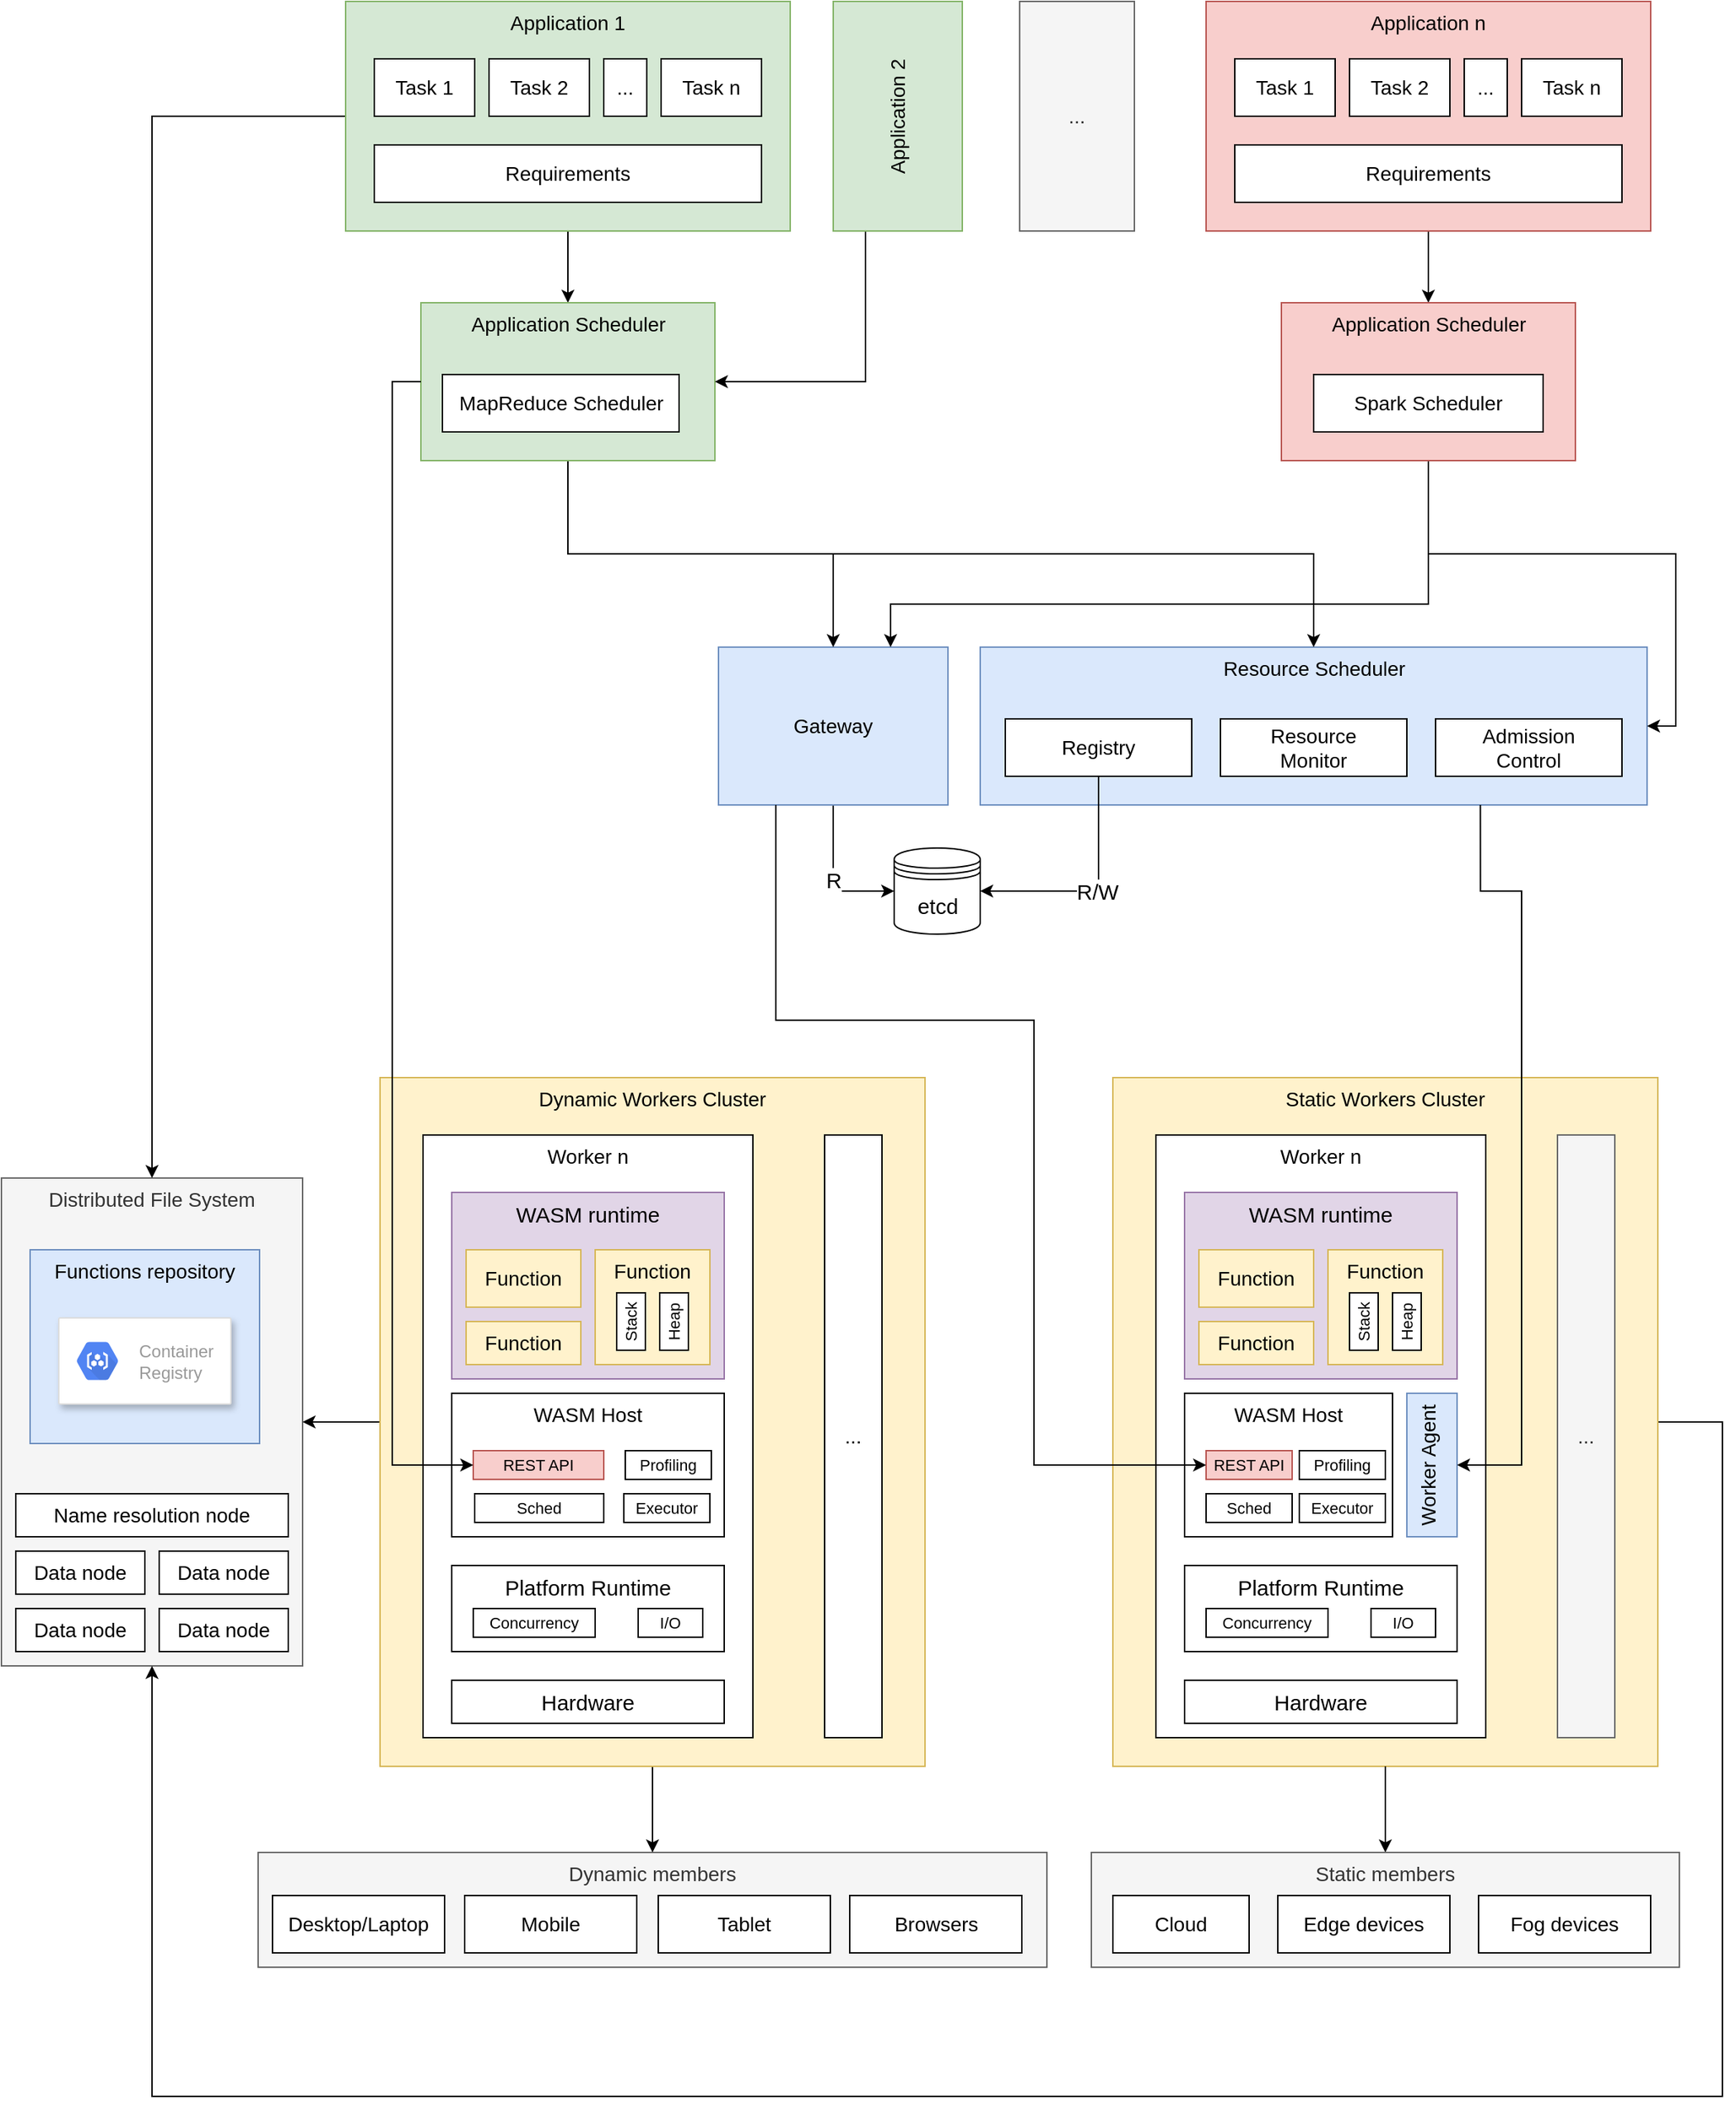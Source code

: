 <mxfile version="13.7.7" type="device" pages="2"><diagram id="8towSq2LqtXwyE7touni" name="architecture"><mxGraphModel dx="2129" dy="1972" grid="1" gridSize="10" guides="1" tooltips="1" connect="1" arrows="1" fold="1" page="1" pageScale="1" pageWidth="827" pageHeight="1169" math="0" shadow="0"><root><mxCell id="0"/><mxCell id="1" parent="0"/><mxCell id="ZG6kzovi-Dj769LMmhaa-55" value="Distributed File System" style="whiteSpace=wrap;html=1;fontSize=14;fillColor=#f5f5f5;strokeColor=#666666;fontColor=#333333;verticalAlign=top;" vertex="1" parent="1"><mxGeometry x="-590" y="720" width="210" height="340" as="geometry"/></mxCell><mxCell id="ZG6kzovi-Dj769LMmhaa-22" value="Dynamic members" style="rounded=0;whiteSpace=wrap;html=1;fontSize=14;fillColor=#f5f5f5;strokeColor=#666666;verticalAlign=top;fontColor=#333333;" vertex="1" parent="1"><mxGeometry x="-411" y="1190" width="550" height="80" as="geometry"/></mxCell><mxCell id="ZG6kzovi-Dj769LMmhaa-62" style="edgeStyle=orthogonalEdgeStyle;rounded=0;orthogonalLoop=1;jettySize=auto;html=1;exitX=1;exitY=0.5;exitDx=0;exitDy=0;entryX=0.5;entryY=1;entryDx=0;entryDy=0;startArrow=none;startFill=0;endArrow=classic;endFill=1;fontSize=14;" edge="1" parent="1" source="jBIaHN4taIn95anJ6NxQ-2" target="ZG6kzovi-Dj769LMmhaa-55"><mxGeometry relative="1" as="geometry"><Array as="points"><mxPoint x="610" y="890"/><mxPoint x="610" y="1360"/><mxPoint x="-485" y="1360"/></Array></mxGeometry></mxCell><mxCell id="jBIaHN4taIn95anJ6NxQ-2" value="Static Workers Cluster" style="rounded=0;whiteSpace=wrap;html=1;fillColor=#fff2cc;strokeColor=#d6b656;fontSize=14;verticalAlign=top;" parent="1" vertex="1"><mxGeometry x="185" y="650" width="380" height="480" as="geometry"/></mxCell><mxCell id="jBIaHN4taIn95anJ6NxQ-30" value="Worker n" style="rounded=0;whiteSpace=wrap;html=1;fontSize=14;horizontal=1;verticalAlign=top;" parent="1" vertex="1"><mxGeometry x="215" y="690" width="230" height="420" as="geometry"/></mxCell><mxCell id="jBIaHN4taIn95anJ6NxQ-52" style="edgeStyle=orthogonalEdgeStyle;rounded=0;orthogonalLoop=1;jettySize=auto;html=1;exitX=0.5;exitY=1;exitDx=0;exitDy=0;entryX=0.5;entryY=0;entryDx=0;entryDy=0;fontSize=14;" parent="1" source="jBIaHN4taIn95anJ6NxQ-2" target="jBIaHN4taIn95anJ6NxQ-45" edge="1"><mxGeometry relative="1" as="geometry"><Array as="points"><mxPoint x="375" y="1160"/><mxPoint x="375" y="1160"/></Array></mxGeometry></mxCell><mxCell id="jBIaHN4taIn95anJ6NxQ-86" style="edgeStyle=orthogonalEdgeStyle;rounded=0;orthogonalLoop=1;jettySize=auto;html=1;exitX=0.5;exitY=1;exitDx=0;exitDy=0;entryX=0.5;entryY=0;entryDx=0;entryDy=0;startArrow=none;startFill=0;fontSize=15;" parent="1" source="jBIaHN4taIn95anJ6NxQ-3" target="jBIaHN4taIn95anJ6NxQ-83" edge="1"><mxGeometry relative="1" as="geometry"/></mxCell><mxCell id="jBIaHN4taIn95anJ6NxQ-103" value="" style="edgeStyle=orthogonalEdgeStyle;rounded=0;orthogonalLoop=1;jettySize=auto;html=1;exitX=0;exitY=0.5;exitDx=0;exitDy=0;entryX=0.5;entryY=0;entryDx=0;entryDy=0;startArrow=none;startFill=0;endArrow=classic;endFill=1;fontSize=15;" parent="1" source="jBIaHN4taIn95anJ6NxQ-3" target="ZG6kzovi-Dj769LMmhaa-55" edge="1"><mxGeometry relative="1" as="geometry"/></mxCell><mxCell id="jBIaHN4taIn95anJ6NxQ-3" value="Application 1" style="rounded=0;whiteSpace=wrap;html=1;fillColor=#d5e8d4;strokeColor=#82b366;fontSize=14;verticalAlign=top;" parent="1" vertex="1"><mxGeometry x="-350" y="-100" width="310" height="160" as="geometry"/></mxCell><mxCell id="jBIaHN4taIn95anJ6NxQ-5" value="Resource Scheduler" style="rounded=0;whiteSpace=wrap;html=1;fillColor=#dae8fc;strokeColor=#6c8ebf;fontSize=14;verticalAlign=top;" parent="1" vertex="1"><mxGeometry x="92.5" y="350" width="465" height="110" as="geometry"/></mxCell><mxCell id="jBIaHN4taIn95anJ6NxQ-12" value="Task 1" style="rounded=0;whiteSpace=wrap;html=1;fontSize=14;" parent="1" vertex="1"><mxGeometry x="-330" y="-60" width="70" height="40" as="geometry"/></mxCell><mxCell id="jBIaHN4taIn95anJ6NxQ-1" value="Requirements" style="rounded=0;whiteSpace=wrap;html=1;fontSize=14;" parent="1" vertex="1"><mxGeometry x="-330" width="270" height="40" as="geometry"/></mxCell><mxCell id="jBIaHN4taIn95anJ6NxQ-13" value="Task 2" style="rounded=0;whiteSpace=wrap;html=1;fontSize=14;" parent="1" vertex="1"><mxGeometry x="-250" y="-60" width="70" height="40" as="geometry"/></mxCell><mxCell id="jBIaHN4taIn95anJ6NxQ-14" value="Task n" style="rounded=0;whiteSpace=wrap;html=1;fontSize=14;" parent="1" vertex="1"><mxGeometry x="-130" y="-60" width="70" height="40" as="geometry"/></mxCell><mxCell id="jBIaHN4taIn95anJ6NxQ-16" value="..." style="rounded=0;whiteSpace=wrap;html=1;fontSize=14;" parent="1" vertex="1"><mxGeometry x="-170" y="-60" width="30" height="40" as="geometry"/></mxCell><mxCell id="jBIaHN4taIn95anJ6NxQ-91" style="edgeStyle=orthogonalEdgeStyle;rounded=0;orthogonalLoop=1;jettySize=auto;html=1;exitX=0.5;exitY=1;exitDx=0;exitDy=0;entryX=0.5;entryY=0;entryDx=0;entryDy=0;startArrow=none;startFill=0;endArrow=classic;endFill=1;fontSize=15;" parent="1" source="jBIaHN4taIn95anJ6NxQ-19" target="jBIaHN4taIn95anJ6NxQ-90" edge="1"><mxGeometry relative="1" as="geometry"/></mxCell><mxCell id="jBIaHN4taIn95anJ6NxQ-19" value="Application n" style="rounded=0;whiteSpace=wrap;html=1;fillColor=#f8cecc;strokeColor=#b85450;fontSize=14;verticalAlign=top;" parent="1" vertex="1"><mxGeometry x="250" y="-100" width="310" height="160" as="geometry"/></mxCell><mxCell id="jBIaHN4taIn95anJ6NxQ-20" value="Task 1" style="rounded=0;whiteSpace=wrap;html=1;fontSize=14;" parent="1" vertex="1"><mxGeometry x="270" y="-60" width="70" height="40" as="geometry"/></mxCell><mxCell id="jBIaHN4taIn95anJ6NxQ-21" value="Requirements" style="rounded=0;whiteSpace=wrap;html=1;fontSize=14;" parent="1" vertex="1"><mxGeometry x="270" width="270" height="40" as="geometry"/></mxCell><mxCell id="jBIaHN4taIn95anJ6NxQ-22" value="Task 2" style="rounded=0;whiteSpace=wrap;html=1;fontSize=14;" parent="1" vertex="1"><mxGeometry x="350" y="-60" width="70" height="40" as="geometry"/></mxCell><mxCell id="jBIaHN4taIn95anJ6NxQ-23" value="Task n" style="rounded=0;whiteSpace=wrap;html=1;fontSize=14;" parent="1" vertex="1"><mxGeometry x="470" y="-60" width="70" height="40" as="geometry"/></mxCell><mxCell id="jBIaHN4taIn95anJ6NxQ-24" value="..." style="rounded=0;whiteSpace=wrap;html=1;fontSize=14;" parent="1" vertex="1"><mxGeometry x="430" y="-60" width="30" height="40" as="geometry"/></mxCell><mxCell id="jBIaHN4taIn95anJ6NxQ-27" value="..." style="rounded=0;whiteSpace=wrap;html=1;fillColor=#f5f5f5;strokeColor=#666666;fontSize=14;verticalAlign=middle;fontColor=#333333;" parent="1" vertex="1"><mxGeometry x="120" y="-100" width="80" height="160" as="geometry"/></mxCell><mxCell id="jBIaHN4taIn95anJ6NxQ-97" value="R/W" style="edgeStyle=orthogonalEdgeStyle;rounded=0;orthogonalLoop=1;jettySize=auto;html=1;exitX=0.5;exitY=1;exitDx=0;exitDy=0;entryX=1;entryY=0.5;entryDx=0;entryDy=0;startArrow=none;startFill=0;endArrow=classic;endFill=1;fontSize=15;" parent="1" source="jBIaHN4taIn95anJ6NxQ-4" target="jBIaHN4taIn95anJ6NxQ-95" edge="1"><mxGeometry relative="1" as="geometry"/></mxCell><mxCell id="jBIaHN4taIn95anJ6NxQ-4" value="Registry" style="rounded=0;whiteSpace=wrap;html=1;fontSize=14;" parent="1" vertex="1"><mxGeometry x="110" y="400" width="130" height="40" as="geometry"/></mxCell><mxCell id="jBIaHN4taIn95anJ6NxQ-28" value="Admission&lt;br&gt;Control" style="rounded=0;whiteSpace=wrap;html=1;fontSize=14;" parent="1" vertex="1"><mxGeometry x="410" y="400" width="130" height="40" as="geometry"/></mxCell><mxCell id="jBIaHN4taIn95anJ6NxQ-34" value="Worker Agent" style="rounded=0;whiteSpace=wrap;html=1;fontSize=14;verticalAlign=top;horizontal=0;fillColor=#dae8fc;strokeColor=#6c8ebf;" parent="1" vertex="1"><mxGeometry x="390" y="870" width="35" height="100" as="geometry"/></mxCell><mxCell id="jBIaHN4taIn95anJ6NxQ-45" value="Static members" style="rounded=0;whiteSpace=wrap;html=1;fontSize=14;fillColor=#f5f5f5;strokeColor=#666666;verticalAlign=top;fontColor=#333333;" parent="1" vertex="1"><mxGeometry x="170" y="1190" width="410" height="80" as="geometry"/></mxCell><mxCell id="jBIaHN4taIn95anJ6NxQ-46" value="Cloud" style="rounded=0;whiteSpace=wrap;html=1;fontSize=14;" parent="1" vertex="1"><mxGeometry x="185" y="1220" width="95" height="40" as="geometry"/></mxCell><mxCell id="jBIaHN4taIn95anJ6NxQ-47" value="Edge devices" style="rounded=0;whiteSpace=wrap;html=1;fontSize=14;" parent="1" vertex="1"><mxGeometry x="300" y="1220" width="120" height="40" as="geometry"/></mxCell><mxCell id="jBIaHN4taIn95anJ6NxQ-48" value="Browsers" style="rounded=0;whiteSpace=wrap;html=1;fontSize=14;" parent="1" vertex="1"><mxGeometry x="1.5" y="1220" width="120" height="40" as="geometry"/></mxCell><mxCell id="jBIaHN4taIn95anJ6NxQ-49" value="Fog devices" style="rounded=0;whiteSpace=wrap;html=1;fontSize=14;" parent="1" vertex="1"><mxGeometry x="440" y="1220" width="120" height="40" as="geometry"/></mxCell><mxCell id="jBIaHN4taIn95anJ6NxQ-54" value="Functions repository" style="rounded=0;whiteSpace=wrap;html=1;fillColor=#dae8fc;strokeColor=#6c8ebf;fontSize=14;verticalAlign=top;" parent="1" vertex="1"><mxGeometry x="-570" y="770" width="160" height="135" as="geometry"/></mxCell><mxCell id="jBIaHN4taIn95anJ6NxQ-55" value="Resource&lt;br&gt;Monitor" style="rounded=0;whiteSpace=wrap;html=1;fontSize=14;" parent="1" vertex="1"><mxGeometry x="260" y="400" width="130" height="40" as="geometry"/></mxCell><mxCell id="jBIaHN4taIn95anJ6NxQ-96" value="R" style="edgeStyle=orthogonalEdgeStyle;rounded=0;orthogonalLoop=1;jettySize=auto;html=1;exitX=0.5;exitY=1;exitDx=0;exitDy=0;entryX=0;entryY=0.5;entryDx=0;entryDy=0;startArrow=none;startFill=0;endArrow=classic;endFill=1;fontSize=15;" parent="1" source="jBIaHN4taIn95anJ6NxQ-63" target="jBIaHN4taIn95anJ6NxQ-95" edge="1"><mxGeometry relative="1" as="geometry"/></mxCell><mxCell id="jBIaHN4taIn95anJ6NxQ-63" value="Gateway" style="rounded=0;whiteSpace=wrap;html=1;fontSize=14;verticalAlign=middle;fillColor=#dae8fc;strokeColor=#6c8ebf;" parent="1" vertex="1"><mxGeometry x="-90" y="350" width="160" height="110" as="geometry"/></mxCell><mxCell id="jBIaHN4taIn95anJ6NxQ-72" value="Hardware" style="rounded=0;whiteSpace=wrap;html=1;fontSize=15;" parent="1" vertex="1"><mxGeometry x="235" y="1070" width="190" height="30" as="geometry"/></mxCell><mxCell id="jBIaHN4taIn95anJ6NxQ-73" value="Platform Runtime" style="rounded=0;whiteSpace=wrap;html=1;fontSize=15;verticalAlign=top;" parent="1" vertex="1"><mxGeometry x="235" y="990" width="190" height="60" as="geometry"/></mxCell><mxCell id="jBIaHN4taIn95anJ6NxQ-74" value="Concurrency" style="rounded=0;whiteSpace=wrap;html=1;fontSize=11;" parent="1" vertex="1"><mxGeometry x="250" y="1020" width="85" height="20" as="geometry"/></mxCell><mxCell id="jBIaHN4taIn95anJ6NxQ-71" value="I/O" style="rounded=0;whiteSpace=wrap;html=1;fontSize=11;" parent="1" vertex="1"><mxGeometry x="365" y="1020" width="45" height="20" as="geometry"/></mxCell><mxCell id="jBIaHN4taIn95anJ6NxQ-77" value="WASM runtime" style="rounded=0;whiteSpace=wrap;html=1;fontSize=15;fillColor=#e1d5e7;strokeColor=#9673a6;verticalAlign=top;" parent="1" vertex="1"><mxGeometry x="235" y="730" width="190" height="130" as="geometry"/></mxCell><mxCell id="jBIaHN4taIn95anJ6NxQ-31" value="Function" style="rounded=0;whiteSpace=wrap;html=1;fontSize=14;fillColor=#fff2cc;strokeColor=#d6b656;" parent="1" vertex="1"><mxGeometry x="245" y="770" width="80" height="40" as="geometry"/></mxCell><mxCell id="jBIaHN4taIn95anJ6NxQ-32" value="Function" style="rounded=0;whiteSpace=wrap;html=1;fontSize=14;fillColor=#fff2cc;strokeColor=#d6b656;verticalAlign=top;" parent="1" vertex="1"><mxGeometry x="335" y="770" width="80" height="80" as="geometry"/></mxCell><mxCell id="jBIaHN4taIn95anJ6NxQ-33" value="Function" style="rounded=0;whiteSpace=wrap;html=1;fontSize=14;fillColor=#fff2cc;strokeColor=#d6b656;" parent="1" vertex="1"><mxGeometry x="245" y="820" width="80" height="30" as="geometry"/></mxCell><mxCell id="jBIaHN4taIn95anJ6NxQ-66" value="Stack" style="rounded=0;whiteSpace=wrap;html=1;fontSize=11;horizontal=0;" parent="1" vertex="1"><mxGeometry x="350" y="800" width="20" height="40" as="geometry"/></mxCell><mxCell id="jBIaHN4taIn95anJ6NxQ-68" value="Heap" style="rounded=0;whiteSpace=wrap;html=1;fontSize=11;horizontal=0;" parent="1" vertex="1"><mxGeometry x="380" y="800" width="20" height="40" as="geometry"/></mxCell><mxCell id="jBIaHN4taIn95anJ6NxQ-78" value="WASM Host" style="rounded=0;whiteSpace=wrap;html=1;fontSize=14;verticalAlign=top;" parent="1" vertex="1"><mxGeometry x="235" y="870" width="145" height="100" as="geometry"/></mxCell><mxCell id="jBIaHN4taIn95anJ6NxQ-79" value="REST API" style="rounded=0;whiteSpace=wrap;html=1;fontSize=11;fillColor=#f8cecc;strokeColor=#b85450;" parent="1" vertex="1"><mxGeometry x="250" y="910" width="60" height="20" as="geometry"/></mxCell><mxCell id="jBIaHN4taIn95anJ6NxQ-80" value="Sched" style="rounded=0;whiteSpace=wrap;html=1;fontSize=11;" parent="1" vertex="1"><mxGeometry x="250" y="940" width="60" height="20" as="geometry"/></mxCell><mxCell id="jBIaHN4taIn95anJ6NxQ-81" value="Profiling" style="rounded=0;whiteSpace=wrap;html=1;fontSize=11;" parent="1" vertex="1"><mxGeometry x="315" y="910" width="60" height="20" as="geometry"/></mxCell><mxCell id="ZG6kzovi-Dj769LMmhaa-6" style="edgeStyle=orthogonalEdgeStyle;rounded=0;orthogonalLoop=1;jettySize=auto;html=1;exitX=0.5;exitY=1;exitDx=0;exitDy=0;entryX=0.5;entryY=0;entryDx=0;entryDy=0;startArrow=none;startFill=0;endArrow=classic;endFill=1;" edge="1" parent="1" source="jBIaHN4taIn95anJ6NxQ-83" target="jBIaHN4taIn95anJ6NxQ-5"><mxGeometry relative="1" as="geometry"/></mxCell><mxCell id="ZG6kzovi-Dj769LMmhaa-18" style="edgeStyle=orthogonalEdgeStyle;rounded=0;orthogonalLoop=1;jettySize=auto;html=1;exitX=0.5;exitY=1;exitDx=0;exitDy=0;entryX=0.5;entryY=0;entryDx=0;entryDy=0;startArrow=none;startFill=0;endArrow=classic;endFill=1;fontSize=14;" edge="1" parent="1" source="jBIaHN4taIn95anJ6NxQ-83" target="jBIaHN4taIn95anJ6NxQ-63"><mxGeometry relative="1" as="geometry"/></mxCell><mxCell id="jBIaHN4taIn95anJ6NxQ-83" value="Application Scheduler" style="rounded=0;whiteSpace=wrap;html=1;fillColor=#d5e8d4;strokeColor=#82b366;fontSize=14;verticalAlign=top;" parent="1" vertex="1"><mxGeometry x="-297.5" y="110" width="205" height="110" as="geometry"/></mxCell><mxCell id="jBIaHN4taIn95anJ6NxQ-84" value="MapReduce Scheduler" style="rounded=0;whiteSpace=wrap;html=1;fontSize=14;verticalAlign=middle;" parent="1" vertex="1"><mxGeometry x="-282.5" y="160" width="165" height="40" as="geometry"/></mxCell><mxCell id="ZG6kzovi-Dj769LMmhaa-12" style="edgeStyle=orthogonalEdgeStyle;rounded=0;orthogonalLoop=1;jettySize=auto;html=1;exitX=0.5;exitY=1;exitDx=0;exitDy=0;entryX=1;entryY=0.5;entryDx=0;entryDy=0;startArrow=none;startFill=0;endArrow=classic;endFill=1;" edge="1" parent="1" source="jBIaHN4taIn95anJ6NxQ-90" target="jBIaHN4taIn95anJ6NxQ-5"><mxGeometry relative="1" as="geometry"/></mxCell><mxCell id="ZG6kzovi-Dj769LMmhaa-19" style="edgeStyle=orthogonalEdgeStyle;rounded=0;orthogonalLoop=1;jettySize=auto;html=1;exitX=0.5;exitY=1;exitDx=0;exitDy=0;entryX=0.75;entryY=0;entryDx=0;entryDy=0;startArrow=none;startFill=0;endArrow=classic;endFill=1;fontSize=14;" edge="1" parent="1" source="jBIaHN4taIn95anJ6NxQ-90" target="jBIaHN4taIn95anJ6NxQ-63"><mxGeometry relative="1" as="geometry"><Array as="points"><mxPoint x="405" y="320"/><mxPoint x="30" y="320"/></Array></mxGeometry></mxCell><mxCell id="jBIaHN4taIn95anJ6NxQ-90" value="Application Scheduler" style="rounded=0;whiteSpace=wrap;html=1;fillColor=#f8cecc;strokeColor=#b85450;fontSize=14;verticalAlign=top;" parent="1" vertex="1"><mxGeometry x="302.5" y="110" width="205" height="110" as="geometry"/></mxCell><mxCell id="jBIaHN4taIn95anJ6NxQ-89" value="Spark Scheduler" style="rounded=0;whiteSpace=wrap;html=1;fontSize=14;verticalAlign=middle;" parent="1" vertex="1"><mxGeometry x="325" y="160" width="160" height="40" as="geometry"/></mxCell><mxCell id="jBIaHN4taIn95anJ6NxQ-95" value="etcd" style="shape=datastore;whiteSpace=wrap;html=1;fontSize=15;" parent="1" vertex="1"><mxGeometry x="32.5" y="490" width="60" height="60" as="geometry"/></mxCell><mxCell id="ZG6kzovi-Dj769LMmhaa-11" style="edgeStyle=orthogonalEdgeStyle;rounded=0;orthogonalLoop=1;jettySize=auto;html=1;exitX=0.25;exitY=1;exitDx=0;exitDy=0;entryX=1;entryY=0.5;entryDx=0;entryDy=0;startArrow=none;startFill=0;endArrow=classic;endFill=1;" edge="1" parent="1" source="ZG6kzovi-Dj769LMmhaa-10" target="jBIaHN4taIn95anJ6NxQ-83"><mxGeometry relative="1" as="geometry"/></mxCell><mxCell id="ZG6kzovi-Dj769LMmhaa-10" value="Application 2" style="rounded=0;whiteSpace=wrap;html=1;fillColor=#d5e8d4;strokeColor=#82b366;fontSize=14;verticalAlign=middle;horizontal=0;" vertex="1" parent="1"><mxGeometry x="-10" y="-100" width="90" height="160" as="geometry"/></mxCell><mxCell id="ZG6kzovi-Dj769LMmhaa-15" value="" style="strokeColor=#dddddd;shadow=1;strokeWidth=1;rounded=1;absoluteArcSize=1;arcSize=2;fontSize=14;" vertex="1" parent="1"><mxGeometry x="-550" y="817.5" width="120" height="60" as="geometry"/></mxCell><mxCell id="ZG6kzovi-Dj769LMmhaa-16" value="Container&#10;Registry" style="dashed=0;connectable=0;html=1;fillColor=#5184F3;strokeColor=none;shape=mxgraph.gcp2.hexIcon;prIcon=container_registry;part=1;labelPosition=right;verticalLabelPosition=middle;align=left;verticalAlign=middle;spacingLeft=5;fontColor=#999999;fontSize=12;" vertex="1" parent="ZG6kzovi-Dj769LMmhaa-15"><mxGeometry y="0.5" width="44" height="39" relative="1" as="geometry"><mxPoint x="5" y="-19.5" as="offset"/></mxGeometry></mxCell><mxCell id="ZG6kzovi-Dj769LMmhaa-20" value="Mobile" style="rounded=0;whiteSpace=wrap;html=1;fontSize=14;" vertex="1" parent="1"><mxGeometry x="-267" y="1220" width="120" height="40" as="geometry"/></mxCell><mxCell id="ZG6kzovi-Dj769LMmhaa-25" value="..." style="whiteSpace=wrap;html=1;fontSize=14;fillColor=#f5f5f5;strokeColor=#666666;fontColor=#333333;" vertex="1" parent="1"><mxGeometry x="495" y="690" width="40" height="420" as="geometry"/></mxCell><mxCell id="ZG6kzovi-Dj769LMmhaa-46" style="edgeStyle=orthogonalEdgeStyle;rounded=0;orthogonalLoop=1;jettySize=auto;html=1;exitX=0.5;exitY=1;exitDx=0;exitDy=0;entryX=0.5;entryY=0;entryDx=0;entryDy=0;startArrow=none;startFill=0;endArrow=classic;endFill=1;fontSize=14;" edge="1" parent="1" source="ZG6kzovi-Dj769LMmhaa-27" target="ZG6kzovi-Dj769LMmhaa-22"><mxGeometry relative="1" as="geometry"/></mxCell><mxCell id="ZG6kzovi-Dj769LMmhaa-49" value="" style="edgeStyle=orthogonalEdgeStyle;rounded=0;orthogonalLoop=1;jettySize=auto;html=1;exitX=0;exitY=0.5;exitDx=0;exitDy=0;entryX=1;entryY=0.5;entryDx=0;entryDy=0;startArrow=none;startFill=0;endArrow=classic;endFill=1;fontSize=14;" edge="1" parent="1" source="ZG6kzovi-Dj769LMmhaa-27" target="ZG6kzovi-Dj769LMmhaa-55"><mxGeometry relative="1" as="geometry"/></mxCell><mxCell id="ZG6kzovi-Dj769LMmhaa-27" value="Dynamic Workers Cluster" style="rounded=0;whiteSpace=wrap;html=1;fillColor=#fff2cc;strokeColor=#d6b656;fontSize=14;verticalAlign=top;" vertex="1" parent="1"><mxGeometry x="-326" y="650" width="380" height="480" as="geometry"/></mxCell><mxCell id="ZG6kzovi-Dj769LMmhaa-28" value="Worker n" style="rounded=0;whiteSpace=wrap;html=1;fontSize=14;horizontal=1;verticalAlign=top;" vertex="1" parent="1"><mxGeometry x="-296" y="690" width="230" height="420" as="geometry"/></mxCell><mxCell id="ZG6kzovi-Dj769LMmhaa-30" value="Hardware" style="rounded=0;whiteSpace=wrap;html=1;fontSize=15;" vertex="1" parent="1"><mxGeometry x="-276" y="1070" width="190" height="30" as="geometry"/></mxCell><mxCell id="ZG6kzovi-Dj769LMmhaa-31" value="Platform Runtime" style="rounded=0;whiteSpace=wrap;html=1;fontSize=15;verticalAlign=top;" vertex="1" parent="1"><mxGeometry x="-276" y="990" width="190" height="60" as="geometry"/></mxCell><mxCell id="ZG6kzovi-Dj769LMmhaa-32" value="Concurrency" style="rounded=0;whiteSpace=wrap;html=1;fontSize=11;" vertex="1" parent="1"><mxGeometry x="-261" y="1020" width="85" height="20" as="geometry"/></mxCell><mxCell id="ZG6kzovi-Dj769LMmhaa-33" value="I/O" style="rounded=0;whiteSpace=wrap;html=1;fontSize=11;" vertex="1" parent="1"><mxGeometry x="-146" y="1020" width="45" height="20" as="geometry"/></mxCell><mxCell id="ZG6kzovi-Dj769LMmhaa-34" value="WASM runtime" style="rounded=0;whiteSpace=wrap;html=1;fontSize=15;fillColor=#e1d5e7;strokeColor=#9673a6;verticalAlign=top;" vertex="1" parent="1"><mxGeometry x="-276" y="730" width="190" height="130" as="geometry"/></mxCell><mxCell id="ZG6kzovi-Dj769LMmhaa-35" value="Function" style="rounded=0;whiteSpace=wrap;html=1;fontSize=14;fillColor=#fff2cc;strokeColor=#d6b656;" vertex="1" parent="1"><mxGeometry x="-266" y="770" width="80" height="40" as="geometry"/></mxCell><mxCell id="ZG6kzovi-Dj769LMmhaa-36" value="Function" style="rounded=0;whiteSpace=wrap;html=1;fontSize=14;fillColor=#fff2cc;strokeColor=#d6b656;verticalAlign=top;" vertex="1" parent="1"><mxGeometry x="-176" y="770" width="80" height="80" as="geometry"/></mxCell><mxCell id="ZG6kzovi-Dj769LMmhaa-37" value="Function" style="rounded=0;whiteSpace=wrap;html=1;fontSize=14;fillColor=#fff2cc;strokeColor=#d6b656;" vertex="1" parent="1"><mxGeometry x="-266" y="820" width="80" height="30" as="geometry"/></mxCell><mxCell id="ZG6kzovi-Dj769LMmhaa-38" value="Stack" style="rounded=0;whiteSpace=wrap;html=1;fontSize=11;horizontal=0;" vertex="1" parent="1"><mxGeometry x="-161" y="800" width="20" height="40" as="geometry"/></mxCell><mxCell id="ZG6kzovi-Dj769LMmhaa-39" value="Heap" style="rounded=0;whiteSpace=wrap;html=1;fontSize=11;horizontal=0;" vertex="1" parent="1"><mxGeometry x="-131" y="800" width="20" height="40" as="geometry"/></mxCell><mxCell id="ZG6kzovi-Dj769LMmhaa-40" value="WASM Host" style="rounded=0;whiteSpace=wrap;html=1;fontSize=14;verticalAlign=top;" vertex="1" parent="1"><mxGeometry x="-276" y="870" width="190" height="100" as="geometry"/></mxCell><mxCell id="ZG6kzovi-Dj769LMmhaa-41" value="REST API" style="rounded=0;whiteSpace=wrap;html=1;fontSize=11;fillColor=#f8cecc;strokeColor=#b85450;" vertex="1" parent="1"><mxGeometry x="-261" y="910" width="91" height="20" as="geometry"/></mxCell><mxCell id="ZG6kzovi-Dj769LMmhaa-43" value="Profiling" style="rounded=0;whiteSpace=wrap;html=1;fontSize=11;" vertex="1" parent="1"><mxGeometry x="-155" y="910" width="60" height="20" as="geometry"/></mxCell><mxCell id="ZG6kzovi-Dj769LMmhaa-44" value="..." style="whiteSpace=wrap;html=1;fontSize=14;" vertex="1" parent="1"><mxGeometry x="-16" y="690" width="40" height="420" as="geometry"/></mxCell><mxCell id="ZG6kzovi-Dj769LMmhaa-4" style="edgeStyle=orthogonalEdgeStyle;rounded=0;orthogonalLoop=1;jettySize=auto;html=1;exitX=0.25;exitY=1;exitDx=0;exitDy=0;entryX=0;entryY=0.5;entryDx=0;entryDy=0;startArrow=none;startFill=0;endArrow=classic;endFill=1;" edge="1" parent="1" source="jBIaHN4taIn95anJ6NxQ-63" target="jBIaHN4taIn95anJ6NxQ-79"><mxGeometry relative="1" as="geometry"><Array as="points"><mxPoint x="-50" y="610"/><mxPoint x="130" y="610"/><mxPoint x="130" y="920"/></Array></mxGeometry></mxCell><mxCell id="ZG6kzovi-Dj769LMmhaa-26" style="edgeStyle=orthogonalEdgeStyle;rounded=0;orthogonalLoop=1;jettySize=auto;html=1;exitX=0.75;exitY=1;exitDx=0;exitDy=0;entryX=1;entryY=0.5;entryDx=0;entryDy=0;startArrow=none;startFill=0;endArrow=classic;endFill=1;fontSize=14;" edge="1" parent="1" source="jBIaHN4taIn95anJ6NxQ-5" target="jBIaHN4taIn95anJ6NxQ-34"><mxGeometry relative="1" as="geometry"><Array as="points"><mxPoint x="441" y="520"/><mxPoint x="470" y="520"/><mxPoint x="470" y="920"/></Array></mxGeometry></mxCell><mxCell id="ZG6kzovi-Dj769LMmhaa-51" value="Sched" style="rounded=0;whiteSpace=wrap;html=1;fontSize=11;" vertex="1" parent="1"><mxGeometry x="-260" y="940" width="90" height="20" as="geometry"/></mxCell><mxCell id="ZG6kzovi-Dj769LMmhaa-53" value="Desktop/Laptop" style="rounded=0;whiteSpace=wrap;html=1;fontSize=14;" vertex="1" parent="1"><mxGeometry x="-401" y="1220" width="120" height="40" as="geometry"/></mxCell><mxCell id="ZG6kzovi-Dj769LMmhaa-54" value="Tablet" style="rounded=0;whiteSpace=wrap;html=1;fontSize=14;" vertex="1" parent="1"><mxGeometry x="-132" y="1220" width="120" height="40" as="geometry"/></mxCell><mxCell id="ZG6kzovi-Dj769LMmhaa-56" value="Data node" style="whiteSpace=wrap;html=1;fontSize=14;" vertex="1" parent="1"><mxGeometry x="-580" y="1020" width="90" height="30" as="geometry"/></mxCell><mxCell id="ZG6kzovi-Dj769LMmhaa-58" value="Data node" style="whiteSpace=wrap;html=1;fontSize=14;" vertex="1" parent="1"><mxGeometry x="-480" y="1020" width="90" height="30" as="geometry"/></mxCell><mxCell id="ZG6kzovi-Dj769LMmhaa-59" value="Data node" style="whiteSpace=wrap;html=1;fontSize=14;" vertex="1" parent="1"><mxGeometry x="-580" y="980" width="90" height="30" as="geometry"/></mxCell><mxCell id="ZG6kzovi-Dj769LMmhaa-60" value="Data node" style="whiteSpace=wrap;html=1;fontSize=14;" vertex="1" parent="1"><mxGeometry x="-480" y="980" width="90" height="30" as="geometry"/></mxCell><mxCell id="ZG6kzovi-Dj769LMmhaa-61" value="Name resolution node" style="whiteSpace=wrap;html=1;fontSize=14;" vertex="1" parent="1"><mxGeometry x="-580" y="940" width="190" height="30" as="geometry"/></mxCell><mxCell id="ZG6kzovi-Dj769LMmhaa-48" style="edgeStyle=orthogonalEdgeStyle;rounded=0;orthogonalLoop=1;jettySize=auto;html=1;exitX=0;exitY=0.5;exitDx=0;exitDy=0;entryX=0;entryY=0.5;entryDx=0;entryDy=0;startArrow=none;startFill=0;endArrow=classic;endFill=1;fontSize=14;" edge="1" parent="1" source="jBIaHN4taIn95anJ6NxQ-83" target="ZG6kzovi-Dj769LMmhaa-41"><mxGeometry relative="1" as="geometry"/></mxCell><mxCell id="mCtNE8tvN9Hcu2b00erx-1" value="Executor" style="rounded=0;whiteSpace=wrap;html=1;fontSize=11;" vertex="1" parent="1"><mxGeometry x="315" y="940" width="60" height="20" as="geometry"/></mxCell><mxCell id="mCtNE8tvN9Hcu2b00erx-2" value="Executor" style="rounded=0;whiteSpace=wrap;html=1;fontSize=11;" vertex="1" parent="1"><mxGeometry x="-156" y="940" width="60" height="20" as="geometry"/></mxCell></root></mxGraphModel></diagram><diagram name="thesis" id="jCX75RpWHOVhEqgMooy7"><mxGraphModel dx="2129" dy="1972" grid="1" gridSize="10" guides="1" tooltips="1" connect="1" arrows="1" fold="1" page="1" pageScale="1" pageWidth="827" pageHeight="1169" math="0" shadow="0"><root><mxCell id="Zv8BaJvxX5qOyxgLJsD7-0"/><mxCell id="Zv8BaJvxX5qOyxgLJsD7-1" parent="Zv8BaJvxX5qOyxgLJsD7-0"/><mxCell id="Zv8BaJvxX5qOyxgLJsD7-2" value="Distributed File System" style="whiteSpace=wrap;html=1;fontSize=14;fillColor=#f5f5f5;strokeColor=#666666;fontColor=#333333;verticalAlign=top;" vertex="1" parent="Zv8BaJvxX5qOyxgLJsD7-1"><mxGeometry x="-590" y="720" width="210" height="340" as="geometry"/></mxCell><mxCell id="Zv8BaJvxX5qOyxgLJsD7-3" value="Dynamic members" style="rounded=0;whiteSpace=wrap;html=1;fontSize=14;fillColor=#f5f5f5;strokeColor=#666666;verticalAlign=top;fontColor=#333333;" vertex="1" parent="Zv8BaJvxX5qOyxgLJsD7-1"><mxGeometry x="-211" y="1190" width="150" height="80" as="geometry"/></mxCell><mxCell id="Zv8BaJvxX5qOyxgLJsD7-4" style="edgeStyle=orthogonalEdgeStyle;rounded=0;orthogonalLoop=1;jettySize=auto;html=1;exitX=1;exitY=0.5;exitDx=0;exitDy=0;entryX=0.5;entryY=1;entryDx=0;entryDy=0;startArrow=none;startFill=0;endArrow=classic;endFill=1;fontSize=14;" edge="1" parent="Zv8BaJvxX5qOyxgLJsD7-1" source="Zv8BaJvxX5qOyxgLJsD7-5" target="Zv8BaJvxX5qOyxgLJsD7-2"><mxGeometry relative="1" as="geometry"><Array as="points"><mxPoint x="610" y="890"/><mxPoint x="610" y="1360"/><mxPoint x="-485" y="1360"/></Array></mxGeometry></mxCell><mxCell id="Zv8BaJvxX5qOyxgLJsD7-5" value="Static Workers Cluster" style="rounded=0;whiteSpace=wrap;html=1;fillColor=#fff2cc;strokeColor=#d6b656;fontSize=14;verticalAlign=top;" vertex="1" parent="Zv8BaJvxX5qOyxgLJsD7-1"><mxGeometry x="185" y="650" width="380" height="480" as="geometry"/></mxCell><mxCell id="Zv8BaJvxX5qOyxgLJsD7-6" value="Worker n" style="rounded=0;whiteSpace=wrap;html=1;fontSize=14;horizontal=1;verticalAlign=top;" vertex="1" parent="Zv8BaJvxX5qOyxgLJsD7-1"><mxGeometry x="215" y="690" width="230" height="420" as="geometry"/></mxCell><mxCell id="Zv8BaJvxX5qOyxgLJsD7-7" style="edgeStyle=orthogonalEdgeStyle;rounded=0;orthogonalLoop=1;jettySize=auto;html=1;exitX=0.5;exitY=1;exitDx=0;exitDy=0;entryX=0.5;entryY=0;entryDx=0;entryDy=0;fontSize=14;" edge="1" parent="Zv8BaJvxX5qOyxgLJsD7-1" source="Zv8BaJvxX5qOyxgLJsD7-5" target="Zv8BaJvxX5qOyxgLJsD7-29"><mxGeometry relative="1" as="geometry"><Array as="points"><mxPoint x="375" y="1160"/><mxPoint x="375" y="1160"/></Array></mxGeometry></mxCell><mxCell id="Zv8BaJvxX5qOyxgLJsD7-8" style="edgeStyle=orthogonalEdgeStyle;rounded=0;orthogonalLoop=1;jettySize=auto;html=1;exitX=0.5;exitY=1;exitDx=0;exitDy=0;entryX=0.5;entryY=0;entryDx=0;entryDy=0;startArrow=none;startFill=0;fontSize=15;" edge="1" parent="Zv8BaJvxX5qOyxgLJsD7-1" source="Zv8BaJvxX5qOyxgLJsD7-10" target="Zv8BaJvxX5qOyxgLJsD7-54"><mxGeometry relative="1" as="geometry"/></mxCell><mxCell id="Zv8BaJvxX5qOyxgLJsD7-9" value="" style="edgeStyle=orthogonalEdgeStyle;rounded=0;orthogonalLoop=1;jettySize=auto;html=1;exitX=0;exitY=0.5;exitDx=0;exitDy=0;entryX=0.5;entryY=0;entryDx=0;entryDy=0;startArrow=none;startFill=0;endArrow=classic;endFill=1;fontSize=15;" edge="1" parent="Zv8BaJvxX5qOyxgLJsD7-1" source="Zv8BaJvxX5qOyxgLJsD7-10" target="Zv8BaJvxX5qOyxgLJsD7-2"><mxGeometry relative="1" as="geometry"/></mxCell><mxCell id="Zv8BaJvxX5qOyxgLJsD7-10" value="Rainbow Table Generation" style="rounded=0;whiteSpace=wrap;html=1;fillColor=#d5e8d4;strokeColor=#82b366;fontSize=14;verticalAlign=top;" vertex="1" parent="Zv8BaJvxX5qOyxgLJsD7-1"><mxGeometry x="-100" y="-100" width="310" height="160" as="geometry"/></mxCell><mxCell id="Zv8BaJvxX5qOyxgLJsD7-11" value="Resource Scheduler" style="rounded=0;whiteSpace=wrap;html=1;fillColor=#dae8fc;strokeColor=#6c8ebf;fontSize=14;verticalAlign=top;" vertex="1" parent="Zv8BaJvxX5qOyxgLJsD7-1"><mxGeometry x="92.5" y="350" width="465" height="110" as="geometry"/></mxCell><mxCell id="Zv8BaJvxX5qOyxgLJsD7-12" value="Task 1" style="rounded=0;whiteSpace=wrap;html=1;fontSize=14;" vertex="1" parent="Zv8BaJvxX5qOyxgLJsD7-1"><mxGeometry x="-80" y="-60" width="70" height="40" as="geometry"/></mxCell><mxCell id="Zv8BaJvxX5qOyxgLJsD7-13" value="Requirements" style="rounded=0;whiteSpace=wrap;html=1;fontSize=14;" vertex="1" parent="Zv8BaJvxX5qOyxgLJsD7-1"><mxGeometry x="-80" width="270" height="40" as="geometry"/></mxCell><mxCell id="Zv8BaJvxX5qOyxgLJsD7-14" value="Task 2" style="rounded=0;whiteSpace=wrap;html=1;fontSize=14;" vertex="1" parent="Zv8BaJvxX5qOyxgLJsD7-1"><mxGeometry y="-60" width="70" height="40" as="geometry"/></mxCell><mxCell id="Zv8BaJvxX5qOyxgLJsD7-15" value="Task n" style="rounded=0;whiteSpace=wrap;html=1;fontSize=14;" vertex="1" parent="Zv8BaJvxX5qOyxgLJsD7-1"><mxGeometry x="120" y="-60" width="70" height="40" as="geometry"/></mxCell><mxCell id="Zv8BaJvxX5qOyxgLJsD7-16" value="..." style="rounded=0;whiteSpace=wrap;html=1;fontSize=14;" vertex="1" parent="Zv8BaJvxX5qOyxgLJsD7-1"><mxGeometry x="80" y="-60" width="30" height="40" as="geometry"/></mxCell><mxCell id="Zv8BaJvxX5qOyxgLJsD7-25" value="R/W" style="edgeStyle=orthogonalEdgeStyle;rounded=0;orthogonalLoop=1;jettySize=auto;html=1;exitX=0.5;exitY=1;exitDx=0;exitDy=0;entryX=1;entryY=0.5;entryDx=0;entryDy=0;startArrow=none;startFill=0;endArrow=classic;endFill=1;fontSize=15;" edge="1" parent="Zv8BaJvxX5qOyxgLJsD7-1" source="Zv8BaJvxX5qOyxgLJsD7-26" target="Zv8BaJvxX5qOyxgLJsD7-60"><mxGeometry relative="1" as="geometry"/></mxCell><mxCell id="Zv8BaJvxX5qOyxgLJsD7-26" value="Registry" style="rounded=0;whiteSpace=wrap;html=1;fontSize=14;" vertex="1" parent="Zv8BaJvxX5qOyxgLJsD7-1"><mxGeometry x="110" y="400" width="130" height="40" as="geometry"/></mxCell><mxCell id="Zv8BaJvxX5qOyxgLJsD7-27" value="Admission&lt;br&gt;Control" style="rounded=0;whiteSpace=wrap;html=1;fontSize=14;" vertex="1" parent="Zv8BaJvxX5qOyxgLJsD7-1"><mxGeometry x="410" y="400" width="130" height="40" as="geometry"/></mxCell><mxCell id="Zv8BaJvxX5qOyxgLJsD7-28" value="Worker Agent" style="rounded=0;whiteSpace=wrap;html=1;fontSize=14;verticalAlign=top;horizontal=0;fillColor=#dae8fc;strokeColor=#6c8ebf;" vertex="1" parent="Zv8BaJvxX5qOyxgLJsD7-1"><mxGeometry x="390" y="870" width="35" height="100" as="geometry"/></mxCell><mxCell id="Zv8BaJvxX5qOyxgLJsD7-29" value="Static members" style="rounded=0;whiteSpace=wrap;html=1;fontSize=14;fillColor=#f5f5f5;strokeColor=#666666;verticalAlign=top;fontColor=#333333;" vertex="1" parent="Zv8BaJvxX5qOyxgLJsD7-1"><mxGeometry x="290" y="1190" width="140" height="80" as="geometry"/></mxCell><mxCell id="Zv8BaJvxX5qOyxgLJsD7-31" value="Edge devices" style="rounded=0;whiteSpace=wrap;html=1;fontSize=14;" vertex="1" parent="Zv8BaJvxX5qOyxgLJsD7-1"><mxGeometry x="300" y="1220" width="120" height="40" as="geometry"/></mxCell><mxCell id="Zv8BaJvxX5qOyxgLJsD7-32" value="Browsers" style="rounded=0;whiteSpace=wrap;html=1;fontSize=14;" vertex="1" parent="Zv8BaJvxX5qOyxgLJsD7-1"><mxGeometry x="-196" y="1220" width="120" height="40" as="geometry"/></mxCell><mxCell id="Zv8BaJvxX5qOyxgLJsD7-34" value="Functions repository" style="rounded=0;whiteSpace=wrap;html=1;fillColor=#dae8fc;strokeColor=#6c8ebf;fontSize=14;verticalAlign=top;" vertex="1" parent="Zv8BaJvxX5qOyxgLJsD7-1"><mxGeometry x="-570" y="770" width="160" height="135" as="geometry"/></mxCell><mxCell id="Zv8BaJvxX5qOyxgLJsD7-35" value="Resource&lt;br&gt;Monitor" style="rounded=0;whiteSpace=wrap;html=1;fontSize=14;" vertex="1" parent="Zv8BaJvxX5qOyxgLJsD7-1"><mxGeometry x="260" y="400" width="130" height="40" as="geometry"/></mxCell><mxCell id="Zv8BaJvxX5qOyxgLJsD7-36" value="R" style="edgeStyle=orthogonalEdgeStyle;rounded=0;orthogonalLoop=1;jettySize=auto;html=1;exitX=0.5;exitY=1;exitDx=0;exitDy=0;entryX=0;entryY=0.5;entryDx=0;entryDy=0;startArrow=none;startFill=0;endArrow=classic;endFill=1;fontSize=15;" edge="1" parent="Zv8BaJvxX5qOyxgLJsD7-1" source="Zv8BaJvxX5qOyxgLJsD7-37" target="Zv8BaJvxX5qOyxgLJsD7-60"><mxGeometry relative="1" as="geometry"/></mxCell><mxCell id="Zv8BaJvxX5qOyxgLJsD7-37" value="Gateway" style="rounded=0;whiteSpace=wrap;html=1;fontSize=14;verticalAlign=middle;fillColor=#dae8fc;strokeColor=#6c8ebf;" vertex="1" parent="Zv8BaJvxX5qOyxgLJsD7-1"><mxGeometry x="-90" y="350" width="160" height="110" as="geometry"/></mxCell><mxCell id="Zv8BaJvxX5qOyxgLJsD7-38" value="Hardware" style="rounded=0;whiteSpace=wrap;html=1;fontSize=15;" vertex="1" parent="Zv8BaJvxX5qOyxgLJsD7-1"><mxGeometry x="235" y="1070" width="190" height="30" as="geometry"/></mxCell><mxCell id="Zv8BaJvxX5qOyxgLJsD7-39" value="Platform Runtime" style="rounded=0;whiteSpace=wrap;html=1;fontSize=15;verticalAlign=top;" vertex="1" parent="Zv8BaJvxX5qOyxgLJsD7-1"><mxGeometry x="235" y="990" width="190" height="60" as="geometry"/></mxCell><mxCell id="Zv8BaJvxX5qOyxgLJsD7-40" value="Concurrency" style="rounded=0;whiteSpace=wrap;html=1;fontSize=11;" vertex="1" parent="Zv8BaJvxX5qOyxgLJsD7-1"><mxGeometry x="250" y="1020" width="85" height="20" as="geometry"/></mxCell><mxCell id="Zv8BaJvxX5qOyxgLJsD7-41" value="I/O" style="rounded=0;whiteSpace=wrap;html=1;fontSize=11;" vertex="1" parent="Zv8BaJvxX5qOyxgLJsD7-1"><mxGeometry x="365" y="1020" width="45" height="20" as="geometry"/></mxCell><mxCell id="Zv8BaJvxX5qOyxgLJsD7-42" value="WASM runtime" style="rounded=0;whiteSpace=wrap;html=1;fontSize=15;fillColor=#e1d5e7;strokeColor=#9673a6;verticalAlign=top;" vertex="1" parent="Zv8BaJvxX5qOyxgLJsD7-1"><mxGeometry x="235" y="730" width="190" height="130" as="geometry"/></mxCell><mxCell id="Zv8BaJvxX5qOyxgLJsD7-43" value="Function" style="rounded=0;whiteSpace=wrap;html=1;fontSize=14;fillColor=#fff2cc;strokeColor=#d6b656;" vertex="1" parent="Zv8BaJvxX5qOyxgLJsD7-1"><mxGeometry x="245" y="770" width="80" height="40" as="geometry"/></mxCell><mxCell id="Zv8BaJvxX5qOyxgLJsD7-44" value="Function" style="rounded=0;whiteSpace=wrap;html=1;fontSize=14;fillColor=#fff2cc;strokeColor=#d6b656;verticalAlign=top;" vertex="1" parent="Zv8BaJvxX5qOyxgLJsD7-1"><mxGeometry x="335" y="770" width="80" height="80" as="geometry"/></mxCell><mxCell id="Zv8BaJvxX5qOyxgLJsD7-45" value="Function" style="rounded=0;whiteSpace=wrap;html=1;fontSize=14;fillColor=#fff2cc;strokeColor=#d6b656;" vertex="1" parent="Zv8BaJvxX5qOyxgLJsD7-1"><mxGeometry x="245" y="820" width="80" height="30" as="geometry"/></mxCell><mxCell id="Zv8BaJvxX5qOyxgLJsD7-46" value="Stack" style="rounded=0;whiteSpace=wrap;html=1;fontSize=11;horizontal=0;" vertex="1" parent="Zv8BaJvxX5qOyxgLJsD7-1"><mxGeometry x="350" y="800" width="20" height="40" as="geometry"/></mxCell><mxCell id="Zv8BaJvxX5qOyxgLJsD7-47" value="Heap" style="rounded=0;whiteSpace=wrap;html=1;fontSize=11;horizontal=0;" vertex="1" parent="Zv8BaJvxX5qOyxgLJsD7-1"><mxGeometry x="380" y="800" width="20" height="40" as="geometry"/></mxCell><mxCell id="Zv8BaJvxX5qOyxgLJsD7-48" value="WASM Host" style="rounded=0;whiteSpace=wrap;html=1;fontSize=14;verticalAlign=top;" vertex="1" parent="Zv8BaJvxX5qOyxgLJsD7-1"><mxGeometry x="235" y="870" width="145" height="100" as="geometry"/></mxCell><mxCell id="Zv8BaJvxX5qOyxgLJsD7-49" value="REST API" style="rounded=0;whiteSpace=wrap;html=1;fontSize=11;fillColor=#f8cecc;strokeColor=#b85450;" vertex="1" parent="Zv8BaJvxX5qOyxgLJsD7-1"><mxGeometry x="250" y="910" width="60" height="20" as="geometry"/></mxCell><mxCell id="Zv8BaJvxX5qOyxgLJsD7-51" value="Profiling" style="rounded=0;whiteSpace=wrap;html=1;fontSize=11;" vertex="1" parent="Zv8BaJvxX5qOyxgLJsD7-1"><mxGeometry x="315" y="910" width="60" height="20" as="geometry"/></mxCell><mxCell id="Zv8BaJvxX5qOyxgLJsD7-52" style="edgeStyle=orthogonalEdgeStyle;rounded=0;orthogonalLoop=1;jettySize=auto;html=1;exitX=0.5;exitY=1;exitDx=0;exitDy=0;entryX=0.5;entryY=0;entryDx=0;entryDy=0;startArrow=none;startFill=0;endArrow=classic;endFill=1;" edge="1" parent="Zv8BaJvxX5qOyxgLJsD7-1" source="Zv8BaJvxX5qOyxgLJsD7-54" target="Zv8BaJvxX5qOyxgLJsD7-11"><mxGeometry relative="1" as="geometry"/></mxCell><mxCell id="Zv8BaJvxX5qOyxgLJsD7-53" style="edgeStyle=orthogonalEdgeStyle;rounded=0;orthogonalLoop=1;jettySize=auto;html=1;exitX=0.5;exitY=1;exitDx=0;exitDy=0;entryX=0.5;entryY=0;entryDx=0;entryDy=0;startArrow=none;startFill=0;endArrow=classic;endFill=1;fontSize=14;" edge="1" parent="Zv8BaJvxX5qOyxgLJsD7-1" source="Zv8BaJvxX5qOyxgLJsD7-54" target="Zv8BaJvxX5qOyxgLJsD7-37"><mxGeometry relative="1" as="geometry"/></mxCell><mxCell id="Zv8BaJvxX5qOyxgLJsD7-54" value="Application Scheduler" style="rounded=0;whiteSpace=wrap;html=1;fillColor=#d5e8d4;strokeColor=#82b366;fontSize=14;verticalAlign=top;" vertex="1" parent="Zv8BaJvxX5qOyxgLJsD7-1"><mxGeometry x="-47.5" y="110" width="205" height="110" as="geometry"/></mxCell><mxCell id="Zv8BaJvxX5qOyxgLJsD7-55" value="MapReduce Scheduler" style="rounded=0;whiteSpace=wrap;html=1;fontSize=14;verticalAlign=middle;" vertex="1" parent="Zv8BaJvxX5qOyxgLJsD7-1"><mxGeometry x="-32.5" y="160" width="165" height="40" as="geometry"/></mxCell><mxCell id="Zv8BaJvxX5qOyxgLJsD7-60" value="etcd" style="shape=datastore;whiteSpace=wrap;html=1;fontSize=15;" vertex="1" parent="Zv8BaJvxX5qOyxgLJsD7-1"><mxGeometry x="32.5" y="490" width="60" height="60" as="geometry"/></mxCell><mxCell id="Zv8BaJvxX5qOyxgLJsD7-63" value="" style="strokeColor=#dddddd;shadow=1;strokeWidth=1;rounded=1;absoluteArcSize=1;arcSize=2;fontSize=14;" vertex="1" parent="Zv8BaJvxX5qOyxgLJsD7-1"><mxGeometry x="-550" y="817.5" width="120" height="60" as="geometry"/></mxCell><mxCell id="Zv8BaJvxX5qOyxgLJsD7-64" value="Container&#10;Registry" style="dashed=0;connectable=0;html=1;fillColor=#5184F3;strokeColor=none;shape=mxgraph.gcp2.hexIcon;prIcon=container_registry;part=1;labelPosition=right;verticalLabelPosition=middle;align=left;verticalAlign=middle;spacingLeft=5;fontColor=#999999;fontSize=12;" vertex="1" parent="Zv8BaJvxX5qOyxgLJsD7-63"><mxGeometry y="0.5" width="44" height="39" relative="1" as="geometry"><mxPoint x="5" y="-19.5" as="offset"/></mxGeometry></mxCell><mxCell id="Zv8BaJvxX5qOyxgLJsD7-66" value="..." style="whiteSpace=wrap;html=1;fontSize=14;fillColor=#f5f5f5;strokeColor=#666666;fontColor=#333333;" vertex="1" parent="Zv8BaJvxX5qOyxgLJsD7-1"><mxGeometry x="495" y="690" width="40" height="420" as="geometry"/></mxCell><mxCell id="Zv8BaJvxX5qOyxgLJsD7-67" style="edgeStyle=orthogonalEdgeStyle;rounded=0;orthogonalLoop=1;jettySize=auto;html=1;exitX=0.5;exitY=1;exitDx=0;exitDy=0;entryX=0.5;entryY=0;entryDx=0;entryDy=0;startArrow=none;startFill=0;endArrow=classic;endFill=1;fontSize=14;" edge="1" parent="Zv8BaJvxX5qOyxgLJsD7-1" source="Zv8BaJvxX5qOyxgLJsD7-69" target="Zv8BaJvxX5qOyxgLJsD7-3"><mxGeometry relative="1" as="geometry"/></mxCell><mxCell id="Zv8BaJvxX5qOyxgLJsD7-68" value="" style="edgeStyle=orthogonalEdgeStyle;rounded=0;orthogonalLoop=1;jettySize=auto;html=1;exitX=0;exitY=0.5;exitDx=0;exitDy=0;entryX=1;entryY=0.5;entryDx=0;entryDy=0;startArrow=none;startFill=0;endArrow=classic;endFill=1;fontSize=14;" edge="1" parent="Zv8BaJvxX5qOyxgLJsD7-1" source="Zv8BaJvxX5qOyxgLJsD7-69" target="Zv8BaJvxX5qOyxgLJsD7-2"><mxGeometry relative="1" as="geometry"/></mxCell><mxCell id="Zv8BaJvxX5qOyxgLJsD7-69" value="Dynamic Workers Cluster" style="rounded=0;whiteSpace=wrap;html=1;fillColor=#fff2cc;strokeColor=#d6b656;fontSize=14;verticalAlign=top;" vertex="1" parent="Zv8BaJvxX5qOyxgLJsD7-1"><mxGeometry x="-326" y="650" width="380" height="480" as="geometry"/></mxCell><mxCell id="Zv8BaJvxX5qOyxgLJsD7-70" value="Worker n" style="rounded=0;whiteSpace=wrap;html=1;fontSize=14;horizontal=1;verticalAlign=top;" vertex="1" parent="Zv8BaJvxX5qOyxgLJsD7-1"><mxGeometry x="-296" y="690" width="230" height="420" as="geometry"/></mxCell><mxCell id="Zv8BaJvxX5qOyxgLJsD7-71" value="Hardware" style="rounded=0;whiteSpace=wrap;html=1;fontSize=15;" vertex="1" parent="Zv8BaJvxX5qOyxgLJsD7-1"><mxGeometry x="-276" y="1070" width="190" height="30" as="geometry"/></mxCell><mxCell id="Zv8BaJvxX5qOyxgLJsD7-72" value="Platform Runtime" style="rounded=0;whiteSpace=wrap;html=1;fontSize=15;verticalAlign=top;" vertex="1" parent="Zv8BaJvxX5qOyxgLJsD7-1"><mxGeometry x="-276" y="990" width="190" height="60" as="geometry"/></mxCell><mxCell id="Zv8BaJvxX5qOyxgLJsD7-73" value="Concurrency" style="rounded=0;whiteSpace=wrap;html=1;fontSize=11;" vertex="1" parent="Zv8BaJvxX5qOyxgLJsD7-1"><mxGeometry x="-261" y="1020" width="85" height="20" as="geometry"/></mxCell><mxCell id="Zv8BaJvxX5qOyxgLJsD7-74" value="I/O" style="rounded=0;whiteSpace=wrap;html=1;fontSize=11;" vertex="1" parent="Zv8BaJvxX5qOyxgLJsD7-1"><mxGeometry x="-146" y="1020" width="45" height="20" as="geometry"/></mxCell><mxCell id="Zv8BaJvxX5qOyxgLJsD7-75" value="WASM runtime" style="rounded=0;whiteSpace=wrap;html=1;fontSize=15;fillColor=#e1d5e7;strokeColor=#9673a6;verticalAlign=top;" vertex="1" parent="Zv8BaJvxX5qOyxgLJsD7-1"><mxGeometry x="-276" y="730" width="190" height="130" as="geometry"/></mxCell><mxCell id="Zv8BaJvxX5qOyxgLJsD7-76" value="Function" style="rounded=0;whiteSpace=wrap;html=1;fontSize=14;fillColor=#fff2cc;strokeColor=#d6b656;" vertex="1" parent="Zv8BaJvxX5qOyxgLJsD7-1"><mxGeometry x="-266" y="770" width="80" height="40" as="geometry"/></mxCell><mxCell id="Zv8BaJvxX5qOyxgLJsD7-77" value="Function" style="rounded=0;whiteSpace=wrap;html=1;fontSize=14;fillColor=#fff2cc;strokeColor=#d6b656;verticalAlign=top;" vertex="1" parent="Zv8BaJvxX5qOyxgLJsD7-1"><mxGeometry x="-176" y="770" width="80" height="80" as="geometry"/></mxCell><mxCell id="Zv8BaJvxX5qOyxgLJsD7-78" value="Function" style="rounded=0;whiteSpace=wrap;html=1;fontSize=14;fillColor=#fff2cc;strokeColor=#d6b656;" vertex="1" parent="Zv8BaJvxX5qOyxgLJsD7-1"><mxGeometry x="-266" y="820" width="80" height="30" as="geometry"/></mxCell><mxCell id="Zv8BaJvxX5qOyxgLJsD7-79" value="Stack" style="rounded=0;whiteSpace=wrap;html=1;fontSize=11;horizontal=0;" vertex="1" parent="Zv8BaJvxX5qOyxgLJsD7-1"><mxGeometry x="-161" y="800" width="20" height="40" as="geometry"/></mxCell><mxCell id="Zv8BaJvxX5qOyxgLJsD7-80" value="Heap" style="rounded=0;whiteSpace=wrap;html=1;fontSize=11;horizontal=0;" vertex="1" parent="Zv8BaJvxX5qOyxgLJsD7-1"><mxGeometry x="-131" y="800" width="20" height="40" as="geometry"/></mxCell><mxCell id="Zv8BaJvxX5qOyxgLJsD7-81" value="WASM Host" style="rounded=0;whiteSpace=wrap;html=1;fontSize=14;verticalAlign=top;" vertex="1" parent="Zv8BaJvxX5qOyxgLJsD7-1"><mxGeometry x="-276" y="870" width="190" height="100" as="geometry"/></mxCell><mxCell id="Zv8BaJvxX5qOyxgLJsD7-82" value="REST API" style="rounded=0;whiteSpace=wrap;html=1;fontSize=11;fillColor=#f8cecc;strokeColor=#b85450;" vertex="1" parent="Zv8BaJvxX5qOyxgLJsD7-1"><mxGeometry x="-261" y="910" width="91" height="20" as="geometry"/></mxCell><mxCell id="Zv8BaJvxX5qOyxgLJsD7-83" value="Profiling" style="rounded=0;whiteSpace=wrap;html=1;fontSize=11;" vertex="1" parent="Zv8BaJvxX5qOyxgLJsD7-1"><mxGeometry x="-155" y="910" width="60" height="20" as="geometry"/></mxCell><mxCell id="Zv8BaJvxX5qOyxgLJsD7-84" value="..." style="whiteSpace=wrap;html=1;fontSize=14;" vertex="1" parent="Zv8BaJvxX5qOyxgLJsD7-1"><mxGeometry x="-16" y="690" width="40" height="420" as="geometry"/></mxCell><mxCell id="Zv8BaJvxX5qOyxgLJsD7-85" style="edgeStyle=orthogonalEdgeStyle;rounded=0;orthogonalLoop=1;jettySize=auto;html=1;exitX=0.25;exitY=1;exitDx=0;exitDy=0;entryX=0;entryY=0.5;entryDx=0;entryDy=0;startArrow=none;startFill=0;endArrow=classic;endFill=1;" edge="1" parent="Zv8BaJvxX5qOyxgLJsD7-1" source="Zv8BaJvxX5qOyxgLJsD7-37" target="Zv8BaJvxX5qOyxgLJsD7-49"><mxGeometry relative="1" as="geometry"><Array as="points"><mxPoint x="-50" y="610"/><mxPoint x="130" y="610"/><mxPoint x="130" y="920"/></Array></mxGeometry></mxCell><mxCell id="Zv8BaJvxX5qOyxgLJsD7-86" style="edgeStyle=orthogonalEdgeStyle;rounded=0;orthogonalLoop=1;jettySize=auto;html=1;exitX=0.75;exitY=1;exitDx=0;exitDy=0;entryX=1;entryY=0.5;entryDx=0;entryDy=0;startArrow=none;startFill=0;endArrow=classic;endFill=1;fontSize=14;" edge="1" parent="Zv8BaJvxX5qOyxgLJsD7-1" source="Zv8BaJvxX5qOyxgLJsD7-11" target="Zv8BaJvxX5qOyxgLJsD7-28"><mxGeometry relative="1" as="geometry"><Array as="points"><mxPoint x="441" y="520"/><mxPoint x="470" y="520"/><mxPoint x="470" y="920"/></Array></mxGeometry></mxCell><mxCell id="Zv8BaJvxX5qOyxgLJsD7-95" style="edgeStyle=orthogonalEdgeStyle;rounded=0;orthogonalLoop=1;jettySize=auto;html=1;exitX=0;exitY=0.5;exitDx=0;exitDy=0;entryX=0;entryY=0.5;entryDx=0;entryDy=0;startArrow=none;startFill=0;endArrow=classic;endFill=1;fontSize=14;" edge="1" parent="Zv8BaJvxX5qOyxgLJsD7-1" source="Zv8BaJvxX5qOyxgLJsD7-54" target="Zv8BaJvxX5qOyxgLJsD7-82"><mxGeometry relative="1" as="geometry"/></mxCell><mxCell id="zTpzLu5NSQoCiLjyyHl6-0" value="Executor" style="rounded=0;whiteSpace=wrap;html=1;fontSize=11;" vertex="1" parent="Zv8BaJvxX5qOyxgLJsD7-1"><mxGeometry x="-156" y="940" width="60" height="20" as="geometry"/></mxCell><mxCell id="lUq1EmzMc2lO7o4dIhFS-0" value="Executor" style="rounded=0;whiteSpace=wrap;html=1;fontSize=11;" vertex="1" parent="Zv8BaJvxX5qOyxgLJsD7-1"><mxGeometry x="315" y="940" width="60" height="20" as="geometry"/></mxCell><mxCell id="5xjiIpySZYpcB3bHDRy1-0" style="edgeStyle=orthogonalEdgeStyle;rounded=0;orthogonalLoop=1;jettySize=auto;html=1;exitX=0.5;exitY=1;exitDx=0;exitDy=0;entryX=0.5;entryY=0;entryDx=0;entryDy=0;startArrow=none;startFill=0;endArrow=classic;endFill=1;fontSize=15;" edge="1" parent="Zv8BaJvxX5qOyxgLJsD7-1" source="5xjiIpySZYpcB3bHDRy1-1" target="5xjiIpySZYpcB3bHDRy1-9"><mxGeometry relative="1" as="geometry"/></mxCell><mxCell id="5xjiIpySZYpcB3bHDRy1-1" value="ExCamera" style="rounded=0;whiteSpace=wrap;html=1;fillColor=#f8cecc;strokeColor=#b85450;fontSize=14;verticalAlign=top;" vertex="1" parent="Zv8BaJvxX5qOyxgLJsD7-1"><mxGeometry x="250" y="-100" width="310" height="160" as="geometry"/></mxCell><mxCell id="5xjiIpySZYpcB3bHDRy1-2" value="Task 1" style="rounded=0;whiteSpace=wrap;html=1;fontSize=14;" vertex="1" parent="Zv8BaJvxX5qOyxgLJsD7-1"><mxGeometry x="270" y="-60" width="70" height="40" as="geometry"/></mxCell><mxCell id="5xjiIpySZYpcB3bHDRy1-3" value="Requirements" style="rounded=0;whiteSpace=wrap;html=1;fontSize=14;" vertex="1" parent="Zv8BaJvxX5qOyxgLJsD7-1"><mxGeometry x="270" width="270" height="40" as="geometry"/></mxCell><mxCell id="5xjiIpySZYpcB3bHDRy1-4" value="Task 2" style="rounded=0;whiteSpace=wrap;html=1;fontSize=14;" vertex="1" parent="Zv8BaJvxX5qOyxgLJsD7-1"><mxGeometry x="350" y="-60" width="70" height="40" as="geometry"/></mxCell><mxCell id="5xjiIpySZYpcB3bHDRy1-5" value="Task n" style="rounded=0;whiteSpace=wrap;html=1;fontSize=14;" vertex="1" parent="Zv8BaJvxX5qOyxgLJsD7-1"><mxGeometry x="470" y="-60" width="70" height="40" as="geometry"/></mxCell><mxCell id="5xjiIpySZYpcB3bHDRy1-6" value="..." style="rounded=0;whiteSpace=wrap;html=1;fontSize=14;" vertex="1" parent="Zv8BaJvxX5qOyxgLJsD7-1"><mxGeometry x="430" y="-60" width="30" height="40" as="geometry"/></mxCell><mxCell id="5xjiIpySZYpcB3bHDRy1-7" style="edgeStyle=orthogonalEdgeStyle;rounded=0;orthogonalLoop=1;jettySize=auto;html=1;exitX=0.5;exitY=1;exitDx=0;exitDy=0;startArrow=none;startFill=0;endArrow=classic;endFill=1;entryX=1;entryY=0.5;entryDx=0;entryDy=0;" edge="1" parent="Zv8BaJvxX5qOyxgLJsD7-1" source="5xjiIpySZYpcB3bHDRy1-9" target="Zv8BaJvxX5qOyxgLJsD7-11"><mxGeometry relative="1" as="geometry"><mxPoint x="558" y="405" as="targetPoint"/></mxGeometry></mxCell><mxCell id="5xjiIpySZYpcB3bHDRy1-8" style="edgeStyle=orthogonalEdgeStyle;rounded=0;orthogonalLoop=1;jettySize=auto;html=1;exitX=0.5;exitY=1;exitDx=0;exitDy=0;entryX=0.75;entryY=0;entryDx=0;entryDy=0;startArrow=none;startFill=0;endArrow=classic;endFill=1;fontSize=14;" edge="1" parent="Zv8BaJvxX5qOyxgLJsD7-1" source="5xjiIpySZYpcB3bHDRy1-9" target="Zv8BaJvxX5qOyxgLJsD7-37"><mxGeometry relative="1" as="geometry"><mxPoint x="30" y="350" as="targetPoint"/><Array as="points"><mxPoint x="405" y="320"/><mxPoint x="30" y="320"/></Array></mxGeometry></mxCell><mxCell id="5xjiIpySZYpcB3bHDRy1-9" value="Application Scheduler" style="rounded=0;whiteSpace=wrap;html=1;fillColor=#f8cecc;strokeColor=#b85450;fontSize=14;verticalAlign=top;" vertex="1" parent="Zv8BaJvxX5qOyxgLJsD7-1"><mxGeometry x="302.5" y="110" width="205" height="110" as="geometry"/></mxCell><mxCell id="5xjiIpySZYpcB3bHDRy1-10" value="ExCamera Scheduler" style="rounded=0;whiteSpace=wrap;html=1;fontSize=14;verticalAlign=middle;" vertex="1" parent="Zv8BaJvxX5qOyxgLJsD7-1"><mxGeometry x="325" y="160" width="160" height="40" as="geometry"/></mxCell></root></mxGraphModel></diagram></mxfile>